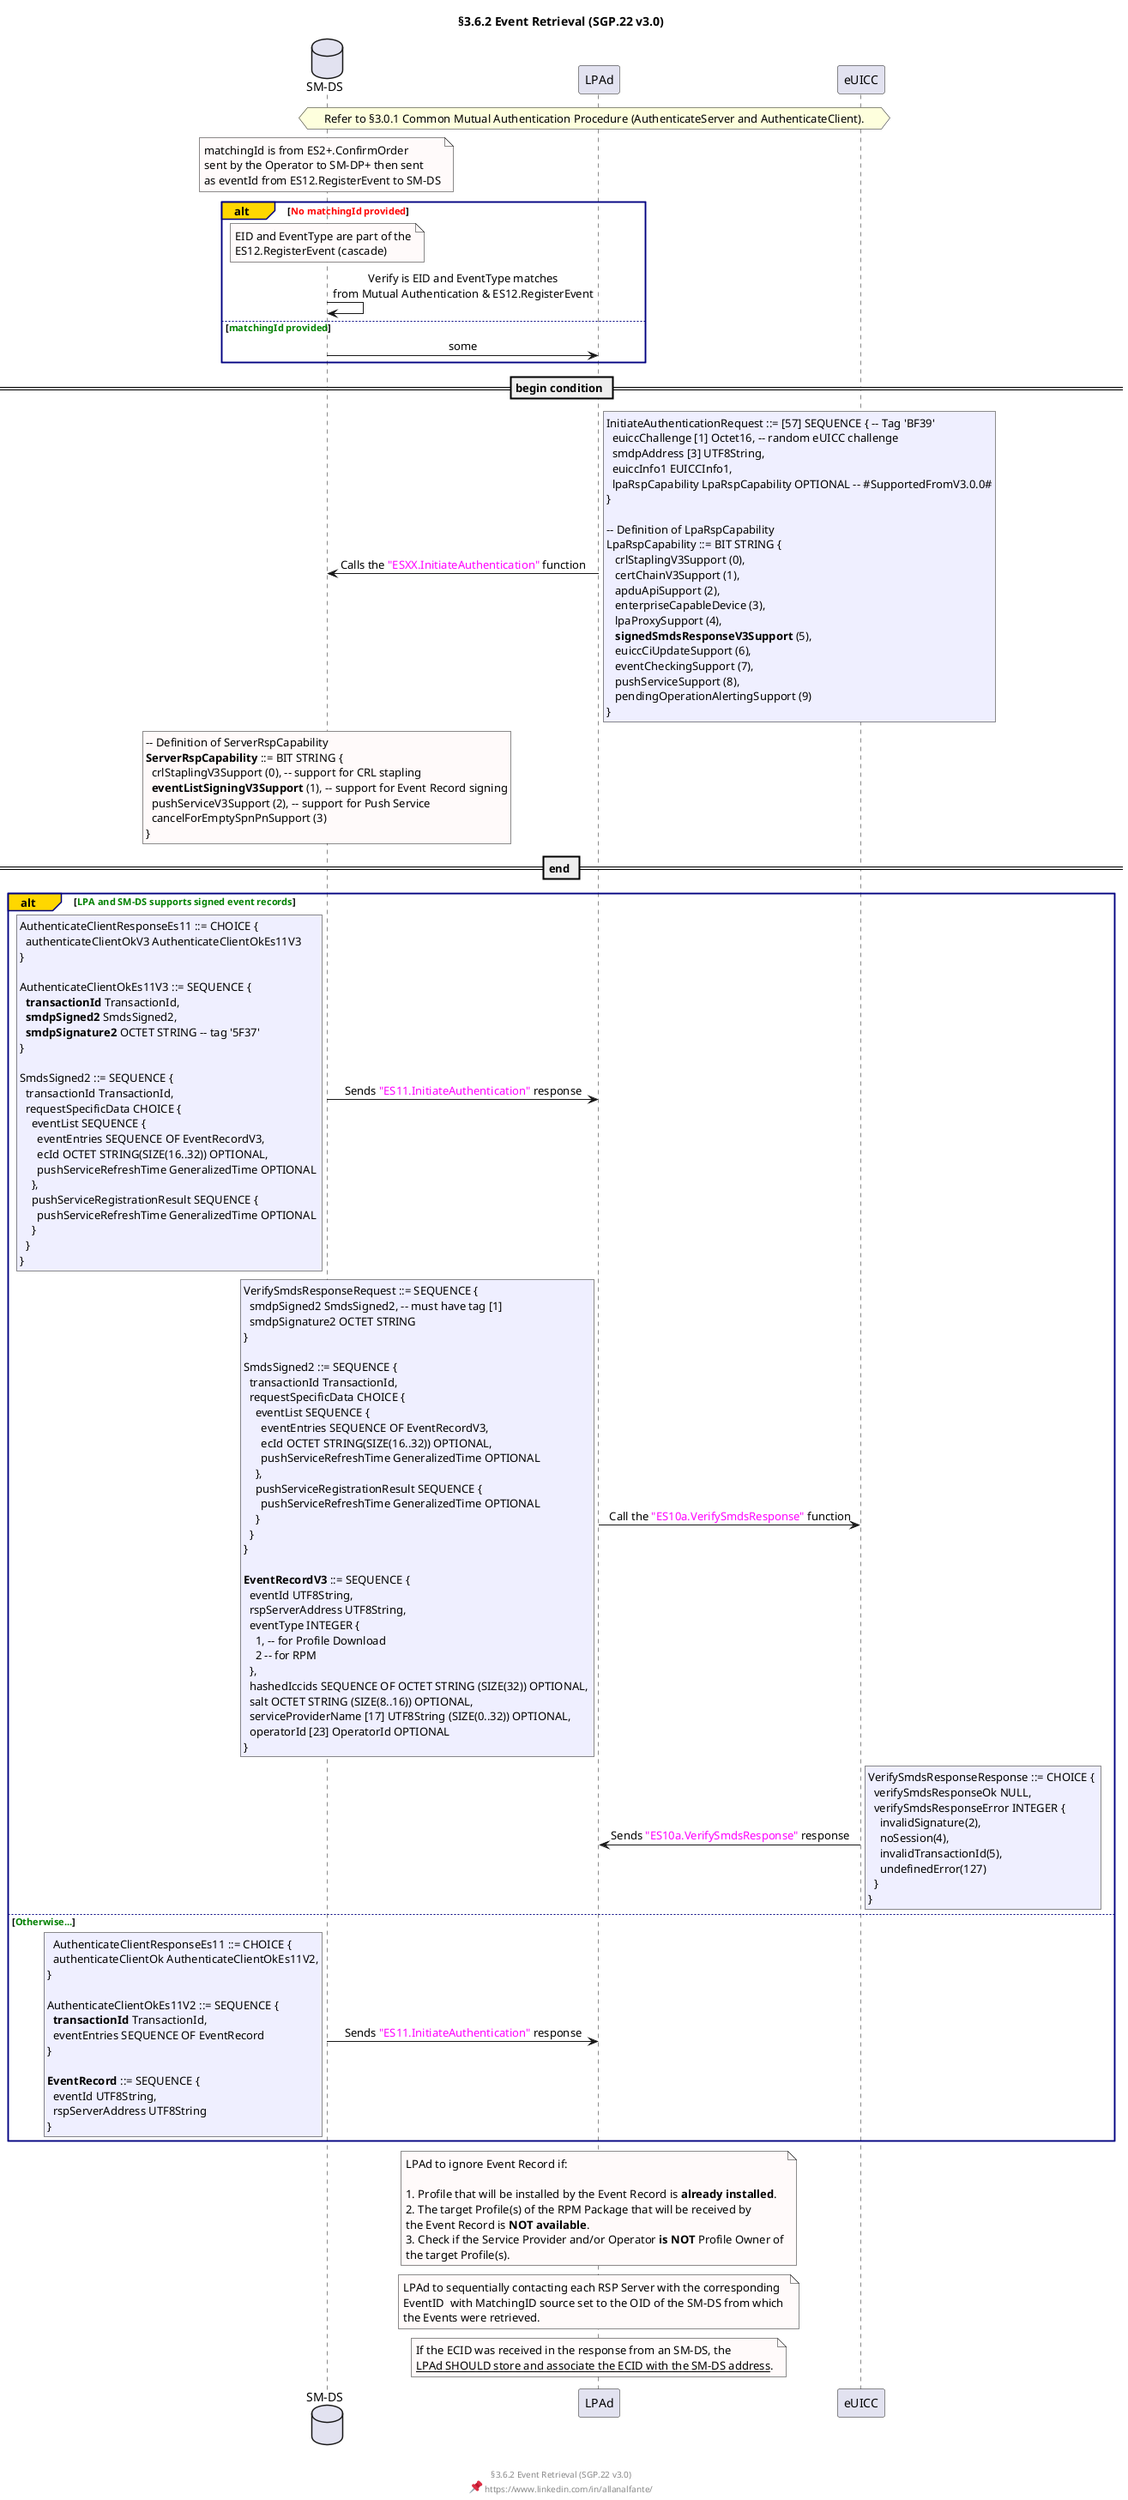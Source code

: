 @startuml event_retrieval

title §3.6.2 Event Retrieval (SGP.22 v3.0)
footer \n\n§3.6.2 Event Retrieval (SGP.22 v3.0)\n<:1f4cc:> https://www.linkedin.com/in/allanalfante/
skinparam sequenceMessageAlign center
skinparam ParticipantPadding 20
skinparam BoxPadding 10
skinparam SequenceGroupBorderColor #Navy

'''
'PARTICPANTS
''''
database "SM-DS" as smds
participant "LPAd" as lpad
participant "eUICC" as euicc

'''
'CALL FLOW
''''
hnote over smds, euicc
Refer to §3.0.1 Common Mutual Authentication Procedure (AuthenticateServer and AuthenticateClient).
end note

note over smds #Snow
matchingId is from ES2+.ConfirmOrder
sent by the Operator to SM-DP+ then sent
as eventId from ES12.RegisterEvent to SM-DS
end note

alt#Gold <font color=red>No matchingId provided</font>
  note over smds #Snow
  EID and EventType are part of the
  ES12.RegisterEvent (cascade)
  end note
  smds -> smds: Verify is EID and EventType matches\nfrom Mutual Authentication & ES12.RegisterEvent
else <font color=green>matchingId provided</font>
  smds -> lpad: some
end

== begin condition ==
lpad -> smds: Calls the <font color=magenta>"ESXX.InitiateAuthentication"</font> function
  rnote right #Motivation
InitiateAuthenticationRequest ::= [57] SEQUENCE { -- Tag 'BF39'
  euiccChallenge [1] Octet16, -- random eUICC challenge
  smdpAddress [3] UTF8String,
  euiccInfo1 EUICCInfo1,
  lpaRspCapability LpaRspCapability OPTIONAL -- #SupportedFromV3.0.0#
}

-- Definition of LpaRspCapability
LpaRspCapability ::= BIT STRING {
   crlStaplingV3Support (0),
   certChainV3Support (1),
   apduApiSupport (2),
   enterpriseCapableDevice (3),
   lpaProxySupport (4),
   **signedSmdsResponseV3Support** (5),
   euiccCiUpdateSupport (6),
   eventCheckingSupport (7),
   pushServiceSupport (8),
   pendingOperationAlertingSupport (9)
}
  end note

  rnote over smds #Snow
  -- Definition of ServerRspCapability
  **ServerRspCapability** ::= BIT STRING {
    crlStaplingV3Support (0), -- support for CRL stapling
    **eventListSigningV3Support** (1), -- support for Event Record signing
    pushServiceV3Support (2), -- support for Push Service
    cancelForEmptySpnPnSupport (3)
  }
  end note  
== end ==

alt#Gold <font color=green>LPA and SM-DS supports signed event records</font>
  smds -> lpad: Sends <font color=magenta>"ES11.InitiateAuthentication"</font> response
    rnote left #Motivation 
    AuthenticateClientResponseEs11 ::= CHOICE {
      authenticateClientOkV3 AuthenticateClientOkEs11V3
    }
    
    AuthenticateClientOkEs11V3 ::= SEQUENCE {
      **transactionId** TransactionId,
      **smdpSigned2** SmdsSigned2,
      **smdpSignature2** OCTET STRING -- tag '5F37'
    }
    
    SmdsSigned2 ::= SEQUENCE {
      transactionId TransactionId,
      requestSpecificData CHOICE {
        eventList SEQUENCE {
          eventEntries SEQUENCE OF EventRecordV3,
          ecId OCTET STRING(SIZE(16..32)) OPTIONAL, 
          pushServiceRefreshTime GeneralizedTime OPTIONAL 
        },
        pushServiceRegistrationResult SEQUENCE {
          pushServiceRefreshTime GeneralizedTime OPTIONAL 
        }
      }
    }
    end note

  lpad -> euicc: Call the <font color=magenta>"ES10a.VerifySmdsResponse"</font> function
    rnote left #Motivation
      VerifySmdsResponseRequest ::= SEQUENCE { 
        smdpSigned2 SmdsSigned2, -- must have tag [1]
        smdpSignature2 OCTET STRING
      }
      
      SmdsSigned2 ::= SEQUENCE {
        transactionId TransactionId,
        requestSpecificData CHOICE {
          eventList SEQUENCE {
            eventEntries SEQUENCE OF EventRecordV3,
            ecId OCTET STRING(SIZE(16..32)) OPTIONAL, 
            pushServiceRefreshTime GeneralizedTime OPTIONAL 
          },
          pushServiceRegistrationResult SEQUENCE {
            pushServiceRefreshTime GeneralizedTime OPTIONAL 
          }
        }
      }
      
      **EventRecordV3** ::= SEQUENCE { 
        eventId UTF8String,
        rspServerAddress UTF8String,
        eventType INTEGER {
          1, -- for Profile Download
          2 -- for RPM
        },
        hashedIccids SEQUENCE OF OCTET STRING (SIZE(32)) OPTIONAL, 
        salt OCTET STRING (SIZE(8..16)) OPTIONAL, 
        serviceProviderName [17] UTF8String (SIZE(0..32)) OPTIONAL,
        operatorId [23] OperatorId OPTIONAL
      }
    end note

  euicc -> lpad: Sends <font color=magenta>"ES10a.VerifySmdsResponse"</font> response
    rnote right #Motivation
      VerifySmdsResponseResponse ::= CHOICE { 
        verifySmdsResponseOk NULL,
        verifySmdsResponseError INTEGER {
          invalidSignature(2),
          noSession(4),
          invalidTransactionId(5),
          undefinedError(127)
        }
      }
    end note


else <font color=green>Otherwise...</font>
  smds -> lpad: Sends <font color=magenta>"ES11.InitiateAuthentication"</font> response
  rnote left #Motivation
  AuthenticateClientResponseEs11 ::= CHOICE {
  authenticateClientOk AuthenticateClientOkEs11V2,
}

AuthenticateClientOkEs11V2 ::= SEQUENCE {
  **transactionId** TransactionId,
  eventEntries SEQUENCE OF EventRecord
}

**EventRecord** ::= SEQUENCE {
  eventId UTF8String,
  rspServerAddress UTF8String
}
  end note
end


note over lpad #Snow
LPAd to ignore Event Record if:

1. Profile that will be installed by the Event Record is **already installed**. 
2. The target Profile(s) of the RPM Package that will be received by 
the Event Record is **NOT available**. 
3. Check if the Service Provider and/or Operator **is NOT** Profile Owner of
the target Profile(s). 
end note

note over lpad #Snow
LPAd to sequentially contacting each RSP Server with the corresponding 
EventID  with MatchingID source set to the OID of the SM-DS from which 
the Events were retrieved.
end note

note over lpad #Snow
If the ECID was received in the response from an SM-DS, the 
__LPAd SHOULD store and associate the ECID with the SM-DS address__.
end note

@enduml